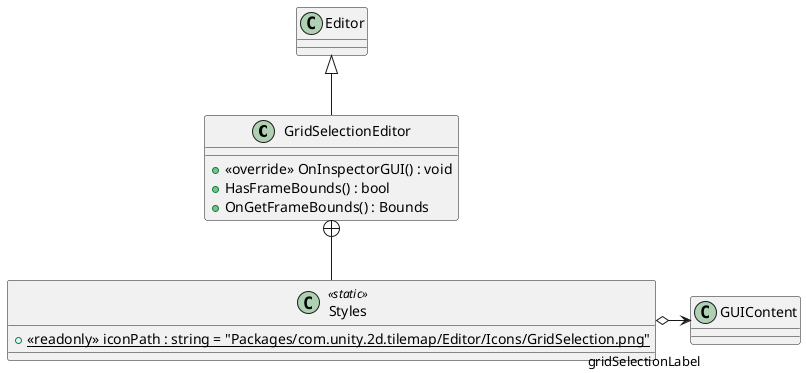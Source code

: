 @startuml
class GridSelectionEditor {
    + <<override>> OnInspectorGUI() : void
    + HasFrameBounds() : bool
    + OnGetFrameBounds() : Bounds
}
class Styles <<static>> {
    + {static} <<readonly>> iconPath : string = "Packages/com.unity.2d.tilemap/Editor/Icons/GridSelection.png"
}
Editor <|-- GridSelectionEditor
GridSelectionEditor +-- Styles
Styles o-> "gridSelectionLabel" GUIContent
@enduml
